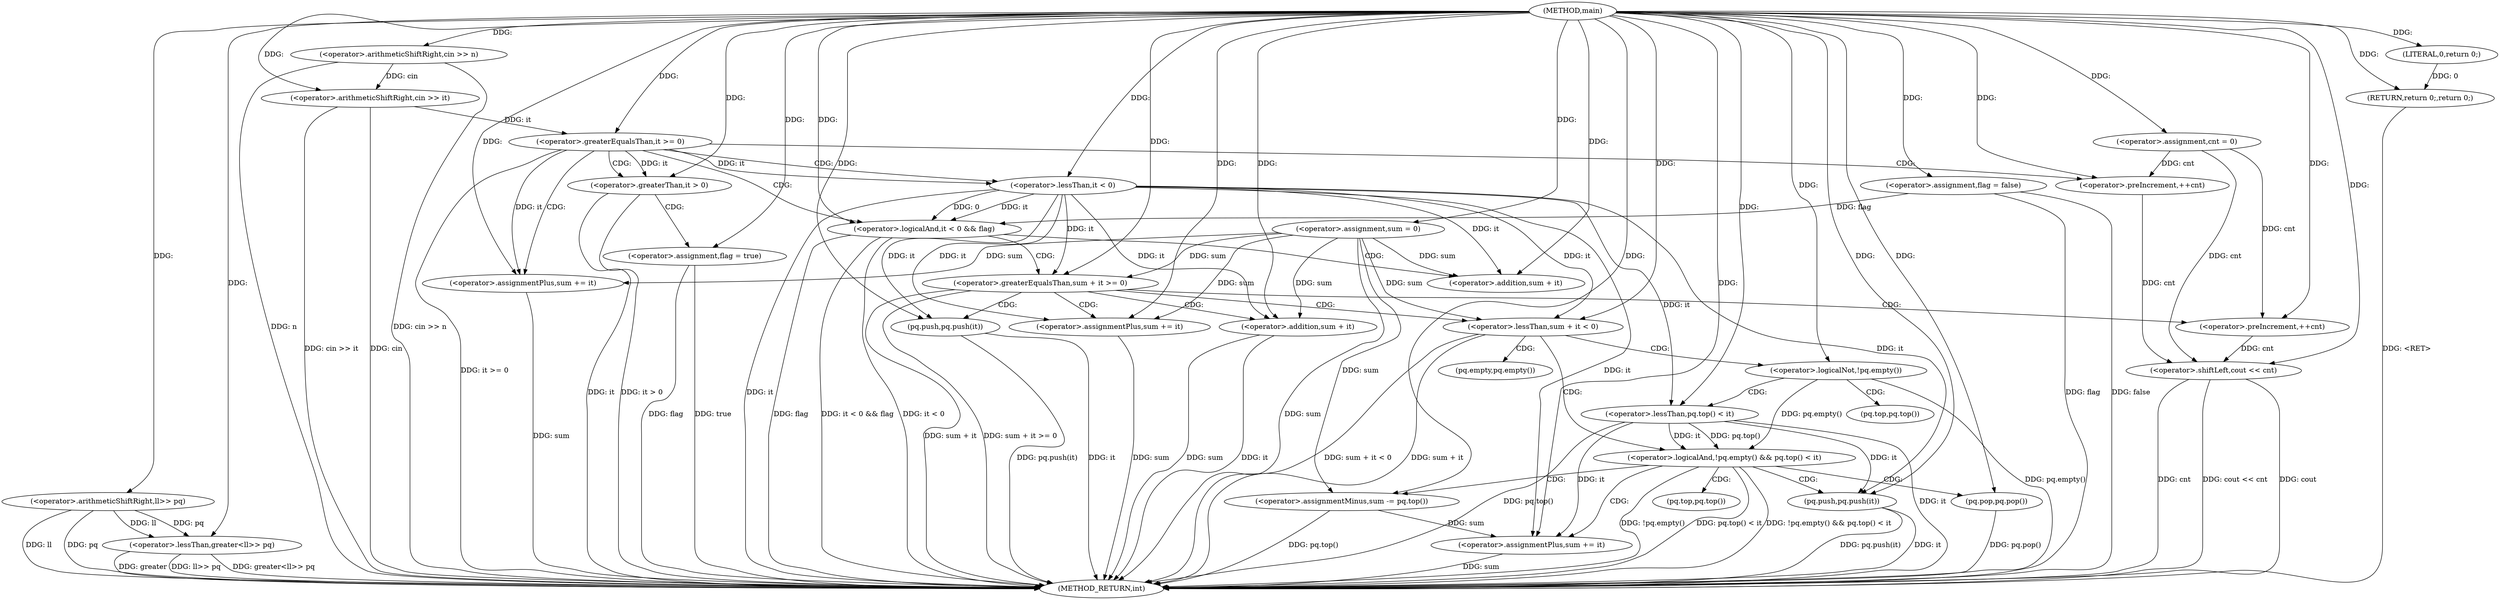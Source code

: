 digraph "main" {  
"1000101" [label = "(METHOD,main)" ]
"1000200" [label = "(METHOD_RETURN,int)" ]
"1000103" [label = "(<operator>.lessThan,greater<ll>> pq)" ]
"1000109" [label = "(<operator>.arithmeticShiftRight,cin >> n)" ]
"1000114" [label = "(<operator>.arithmeticShiftRight,cin >> it)" ]
"1000118" [label = "(<operator>.assignment,sum = 0)" ]
"1000122" [label = "(<operator>.assignment,cnt = 0)" ]
"1000126" [label = "(<operator>.assignment,flag = false)" ]
"1000195" [label = "(<operator>.shiftLeft,cout << cnt)" ]
"1000198" [label = "(RETURN,return 0;,return 0;)" ]
"1000199" [label = "(LITERAL,0,return 0;)" ]
"1000105" [label = "(<operator>.arithmeticShiftRight,ll>> pq)" ]
"1000132" [label = "(<operator>.greaterEqualsThan,it >= 0)" ]
"1000136" [label = "(<operator>.assignmentPlus,sum += it)" ]
"1000146" [label = "(<operator>.preIncrement,++cnt)" ]
"1000140" [label = "(<operator>.greaterThan,it > 0)" ]
"1000143" [label = "(<operator>.assignment,flag = true)" ]
"1000150" [label = "(<operator>.logicalAnd,it < 0 && flag)" ]
"1000151" [label = "(<operator>.lessThan,it < 0)" ]
"1000157" [label = "(<operator>.greaterEqualsThan,sum + it >= 0)" ]
"1000163" [label = "(<operator>.assignmentPlus,sum += it)" ]
"1000166" [label = "(pq.push,pq.push(it))" ]
"1000168" [label = "(<operator>.preIncrement,++cnt)" ]
"1000158" [label = "(<operator>.addition,sum + it)" ]
"1000172" [label = "(<operator>.lessThan,sum + it < 0)" ]
"1000173" [label = "(<operator>.addition,sum + it)" ]
"1000179" [label = "(<operator>.logicalAnd,!pq.empty() && pq.top() < it)" ]
"1000186" [label = "(<operator>.assignmentMinus,sum -= pq.top())" ]
"1000189" [label = "(<operator>.assignmentPlus,sum += it)" ]
"1000192" [label = "(pq.pop,pq.pop())" ]
"1000193" [label = "(pq.push,pq.push(it))" ]
"1000180" [label = "(<operator>.logicalNot,!pq.empty())" ]
"1000182" [label = "(<operator>.lessThan,pq.top() < it)" ]
"1000181" [label = "(pq.empty,pq.empty())" ]
"1000183" [label = "(pq.top,pq.top())" ]
"1000188" [label = "(pq.top,pq.top())" ]
  "1000198" -> "1000200"  [ label = "DDG: <RET>"] 
  "1000105" -> "1000200"  [ label = "DDG: ll"] 
  "1000103" -> "1000200"  [ label = "DDG: ll>> pq"] 
  "1000103" -> "1000200"  [ label = "DDG: greater<ll>> pq"] 
  "1000109" -> "1000200"  [ label = "DDG: n"] 
  "1000109" -> "1000200"  [ label = "DDG: cin >> n"] 
  "1000114" -> "1000200"  [ label = "DDG: cin"] 
  "1000114" -> "1000200"  [ label = "DDG: cin >> it"] 
  "1000118" -> "1000200"  [ label = "DDG: sum"] 
  "1000126" -> "1000200"  [ label = "DDG: flag"] 
  "1000132" -> "1000200"  [ label = "DDG: it >= 0"] 
  "1000151" -> "1000200"  [ label = "DDG: it"] 
  "1000150" -> "1000200"  [ label = "DDG: it < 0"] 
  "1000150" -> "1000200"  [ label = "DDG: flag"] 
  "1000150" -> "1000200"  [ label = "DDG: it < 0 && flag"] 
  "1000157" -> "1000200"  [ label = "DDG: sum + it"] 
  "1000157" -> "1000200"  [ label = "DDG: sum + it >= 0"] 
  "1000173" -> "1000200"  [ label = "DDG: sum"] 
  "1000173" -> "1000200"  [ label = "DDG: it"] 
  "1000172" -> "1000200"  [ label = "DDG: sum + it"] 
  "1000172" -> "1000200"  [ label = "DDG: sum + it < 0"] 
  "1000180" -> "1000200"  [ label = "DDG: pq.empty()"] 
  "1000179" -> "1000200"  [ label = "DDG: !pq.empty()"] 
  "1000182" -> "1000200"  [ label = "DDG: pq.top()"] 
  "1000182" -> "1000200"  [ label = "DDG: it"] 
  "1000179" -> "1000200"  [ label = "DDG: pq.top() < it"] 
  "1000179" -> "1000200"  [ label = "DDG: !pq.empty() && pq.top() < it"] 
  "1000186" -> "1000200"  [ label = "DDG: pq.top()"] 
  "1000189" -> "1000200"  [ label = "DDG: sum"] 
  "1000192" -> "1000200"  [ label = "DDG: pq.pop()"] 
  "1000193" -> "1000200"  [ label = "DDG: it"] 
  "1000193" -> "1000200"  [ label = "DDG: pq.push(it)"] 
  "1000163" -> "1000200"  [ label = "DDG: sum"] 
  "1000166" -> "1000200"  [ label = "DDG: it"] 
  "1000166" -> "1000200"  [ label = "DDG: pq.push(it)"] 
  "1000136" -> "1000200"  [ label = "DDG: sum"] 
  "1000140" -> "1000200"  [ label = "DDG: it"] 
  "1000140" -> "1000200"  [ label = "DDG: it > 0"] 
  "1000143" -> "1000200"  [ label = "DDG: flag"] 
  "1000195" -> "1000200"  [ label = "DDG: cnt"] 
  "1000195" -> "1000200"  [ label = "DDG: cout << cnt"] 
  "1000126" -> "1000200"  [ label = "DDG: false"] 
  "1000103" -> "1000200"  [ label = "DDG: greater"] 
  "1000143" -> "1000200"  [ label = "DDG: true"] 
  "1000195" -> "1000200"  [ label = "DDG: cout"] 
  "1000105" -> "1000200"  [ label = "DDG: pq"] 
  "1000101" -> "1000118"  [ label = "DDG: "] 
  "1000101" -> "1000122"  [ label = "DDG: "] 
  "1000101" -> "1000126"  [ label = "DDG: "] 
  "1000199" -> "1000198"  [ label = "DDG: 0"] 
  "1000101" -> "1000198"  [ label = "DDG: "] 
  "1000101" -> "1000103"  [ label = "DDG: "] 
  "1000105" -> "1000103"  [ label = "DDG: pq"] 
  "1000105" -> "1000103"  [ label = "DDG: ll"] 
  "1000101" -> "1000109"  [ label = "DDG: "] 
  "1000109" -> "1000114"  [ label = "DDG: cin"] 
  "1000101" -> "1000114"  [ label = "DDG: "] 
  "1000101" -> "1000195"  [ label = "DDG: "] 
  "1000122" -> "1000195"  [ label = "DDG: cnt"] 
  "1000168" -> "1000195"  [ label = "DDG: cnt"] 
  "1000146" -> "1000195"  [ label = "DDG: cnt"] 
  "1000101" -> "1000199"  [ label = "DDG: "] 
  "1000101" -> "1000105"  [ label = "DDG: "] 
  "1000114" -> "1000132"  [ label = "DDG: it"] 
  "1000101" -> "1000132"  [ label = "DDG: "] 
  "1000132" -> "1000136"  [ label = "DDG: it"] 
  "1000101" -> "1000136"  [ label = "DDG: "] 
  "1000118" -> "1000136"  [ label = "DDG: sum"] 
  "1000101" -> "1000143"  [ label = "DDG: "] 
  "1000122" -> "1000146"  [ label = "DDG: cnt"] 
  "1000101" -> "1000146"  [ label = "DDG: "] 
  "1000101" -> "1000140"  [ label = "DDG: "] 
  "1000132" -> "1000140"  [ label = "DDG: it"] 
  "1000151" -> "1000150"  [ label = "DDG: 0"] 
  "1000151" -> "1000150"  [ label = "DDG: it"] 
  "1000126" -> "1000150"  [ label = "DDG: flag"] 
  "1000101" -> "1000150"  [ label = "DDG: "] 
  "1000132" -> "1000151"  [ label = "DDG: it"] 
  "1000101" -> "1000151"  [ label = "DDG: "] 
  "1000151" -> "1000157"  [ label = "DDG: it"] 
  "1000101" -> "1000157"  [ label = "DDG: "] 
  "1000118" -> "1000157"  [ label = "DDG: sum"] 
  "1000101" -> "1000163"  [ label = "DDG: "] 
  "1000151" -> "1000163"  [ label = "DDG: it"] 
  "1000118" -> "1000158"  [ label = "DDG: sum"] 
  "1000101" -> "1000158"  [ label = "DDG: "] 
  "1000151" -> "1000158"  [ label = "DDG: it"] 
  "1000118" -> "1000163"  [ label = "DDG: sum"] 
  "1000101" -> "1000166"  [ label = "DDG: "] 
  "1000151" -> "1000166"  [ label = "DDG: it"] 
  "1000122" -> "1000168"  [ label = "DDG: cnt"] 
  "1000101" -> "1000168"  [ label = "DDG: "] 
  "1000101" -> "1000172"  [ label = "DDG: "] 
  "1000118" -> "1000172"  [ label = "DDG: sum"] 
  "1000151" -> "1000172"  [ label = "DDG: it"] 
  "1000101" -> "1000173"  [ label = "DDG: "] 
  "1000118" -> "1000173"  [ label = "DDG: sum"] 
  "1000151" -> "1000173"  [ label = "DDG: it"] 
  "1000180" -> "1000179"  [ label = "DDG: pq.empty()"] 
  "1000182" -> "1000179"  [ label = "DDG: pq.top()"] 
  "1000182" -> "1000179"  [ label = "DDG: it"] 
  "1000101" -> "1000186"  [ label = "DDG: "] 
  "1000182" -> "1000189"  [ label = "DDG: it"] 
  "1000101" -> "1000189"  [ label = "DDG: "] 
  "1000151" -> "1000189"  [ label = "DDG: it"] 
  "1000101" -> "1000192"  [ label = "DDG: "] 
  "1000101" -> "1000180"  [ label = "DDG: "] 
  "1000101" -> "1000182"  [ label = "DDG: "] 
  "1000151" -> "1000182"  [ label = "DDG: it"] 
  "1000118" -> "1000186"  [ label = "DDG: sum"] 
  "1000186" -> "1000189"  [ label = "DDG: sum"] 
  "1000101" -> "1000193"  [ label = "DDG: "] 
  "1000182" -> "1000193"  [ label = "DDG: it"] 
  "1000151" -> "1000193"  [ label = "DDG: it"] 
  "1000132" -> "1000150"  [ label = "CDG: "] 
  "1000132" -> "1000136"  [ label = "CDG: "] 
  "1000132" -> "1000151"  [ label = "CDG: "] 
  "1000132" -> "1000146"  [ label = "CDG: "] 
  "1000132" -> "1000140"  [ label = "CDG: "] 
  "1000140" -> "1000143"  [ label = "CDG: "] 
  "1000150" -> "1000157"  [ label = "CDG: "] 
  "1000150" -> "1000158"  [ label = "CDG: "] 
  "1000157" -> "1000166"  [ label = "CDG: "] 
  "1000157" -> "1000172"  [ label = "CDG: "] 
  "1000157" -> "1000163"  [ label = "CDG: "] 
  "1000157" -> "1000168"  [ label = "CDG: "] 
  "1000157" -> "1000173"  [ label = "CDG: "] 
  "1000172" -> "1000180"  [ label = "CDG: "] 
  "1000172" -> "1000179"  [ label = "CDG: "] 
  "1000172" -> "1000181"  [ label = "CDG: "] 
  "1000179" -> "1000186"  [ label = "CDG: "] 
  "1000179" -> "1000189"  [ label = "CDG: "] 
  "1000179" -> "1000188"  [ label = "CDG: "] 
  "1000179" -> "1000193"  [ label = "CDG: "] 
  "1000179" -> "1000192"  [ label = "CDG: "] 
  "1000180" -> "1000182"  [ label = "CDG: "] 
  "1000180" -> "1000183"  [ label = "CDG: "] 
}
